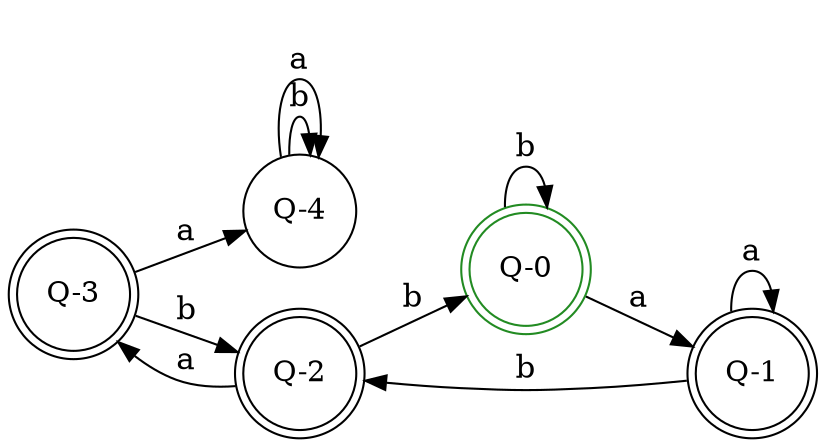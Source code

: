digraph G {
    rankdir="LR";
    Q4 [label="Q-4", shape="circle", color="black"];
    Q3 [label="Q-3", shape="doublecircle", color="black"];
    Q2 [label="Q-2", shape="doublecircle", color="black"];
    Q1 [label="Q-1", shape="doublecircle", color="black"];
    Q0 [label="Q-0", shape="doublecircle", color="forestgreen"];
    Q4 -> Q4 [label="b", fontsize=15];
    Q4 -> Q4 [label="a", fontsize=15];
    Q3 -> Q2 [label="b", fontsize=15];
    Q3 -> Q4 [label="a", fontsize=15];
    Q2 -> Q0 [label="b", fontsize=15];
    Q2 -> Q3 [label="a", fontsize=15];
    Q1 -> Q2 [label="b", fontsize=15];
    Q1 -> Q1 [label="a", fontsize=15];
    Q0 -> Q0 [label="b", fontsize=15];
    Q0 -> Q1 [label="a", fontsize=15];
}
